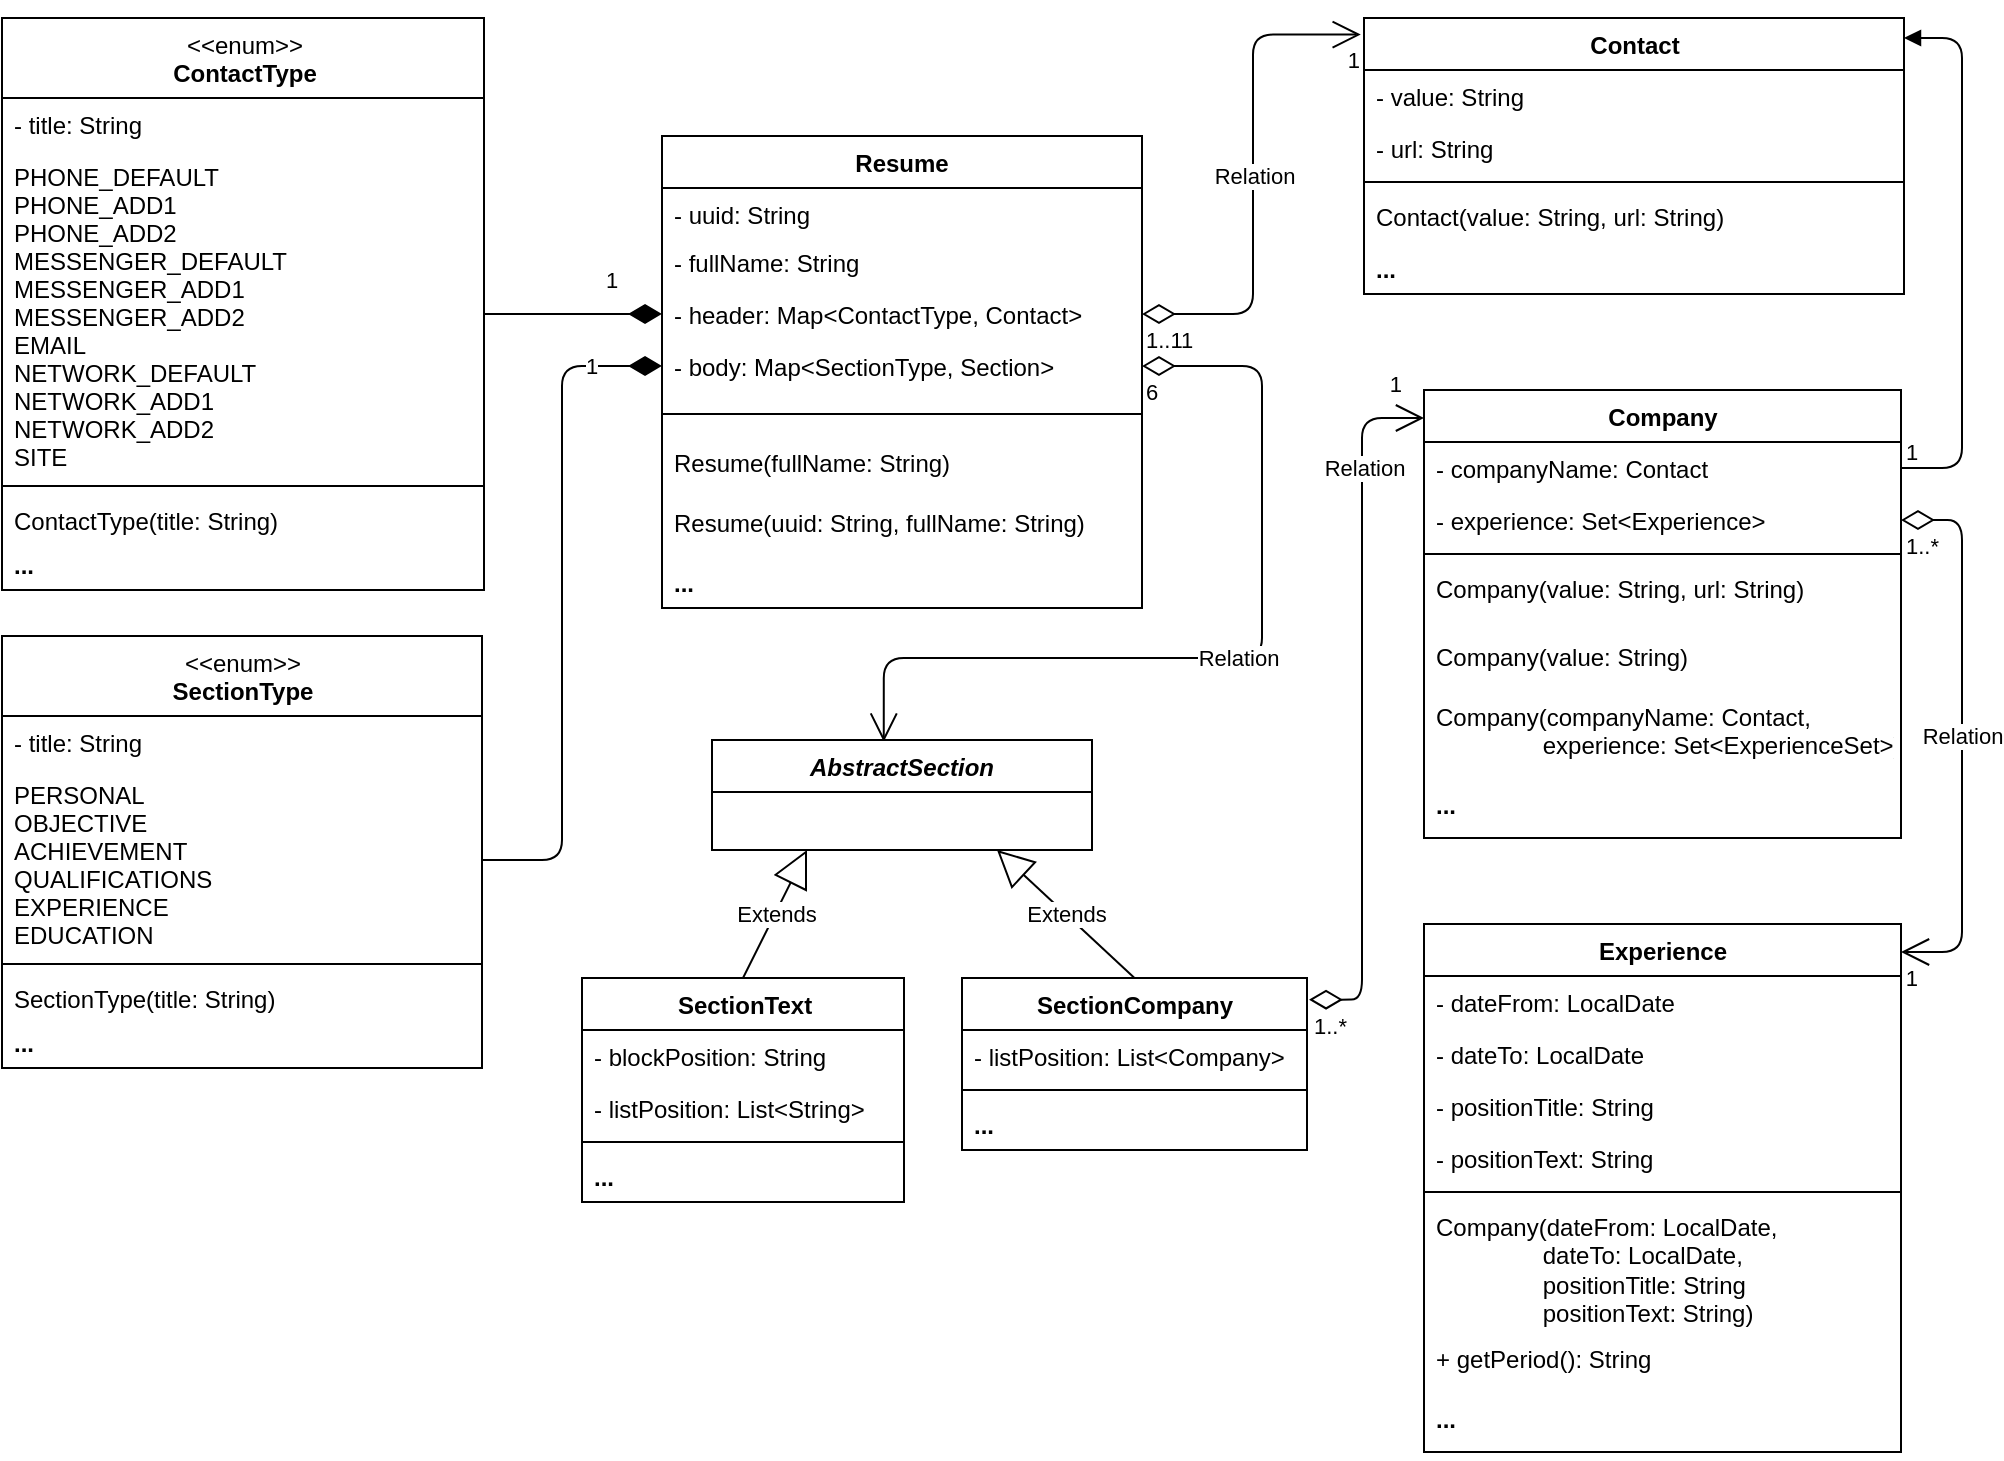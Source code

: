 <mxfile version="15.8.7" type="device"><diagram id="C5RBs43oDa-KdzZeNtuy" name="ModelResume"><mxGraphModel dx="964" dy="689" grid="1" gridSize="10" guides="1" tooltips="1" connect="1" arrows="1" fold="1" page="1" pageScale="1" pageWidth="1169" pageHeight="827" background="none" math="0" shadow="0"><root><mxCell id="WIyWlLk6GJQsqaUBKTNV-0"/><mxCell id="WIyWlLk6GJQsqaUBKTNV-1" parent="WIyWlLk6GJQsqaUBKTNV-0"/><mxCell id="dTCALStiIMGlmmFK-H2M-1" value="Resume" style="swimlane;fontStyle=1;align=center;verticalAlign=top;childLayout=stackLayout;horizontal=1;startSize=26;horizontalStack=0;resizeParent=1;resizeParentMax=0;resizeLast=0;collapsible=1;marginBottom=0;" parent="WIyWlLk6GJQsqaUBKTNV-1" vertex="1"><mxGeometry x="410" y="89" width="240" height="236" as="geometry"><mxRectangle x="90" y="280" width="80" height="26" as="alternateBounds"/></mxGeometry></mxCell><mxCell id="dTCALStiIMGlmmFK-H2M-2" value="- uuid: String&#10;&#10;" style="text;strokeColor=none;fillColor=none;align=left;verticalAlign=top;spacingLeft=4;spacingRight=4;overflow=hidden;rotatable=0;points=[[0,0.5],[1,0.5]];portConstraint=eastwest;" parent="dTCALStiIMGlmmFK-H2M-1" vertex="1"><mxGeometry y="26" width="240" height="24" as="geometry"/></mxCell><mxCell id="dTCALStiIMGlmmFK-H2M-10" value="- fullName: String" style="text;strokeColor=none;fillColor=none;align=left;verticalAlign=top;spacingLeft=4;spacingRight=4;overflow=hidden;rotatable=0;points=[[0,0.5],[1,0.5]];portConstraint=eastwest;" parent="dTCALStiIMGlmmFK-H2M-1" vertex="1"><mxGeometry y="50" width="240" height="26" as="geometry"/></mxCell><mxCell id="dTCALStiIMGlmmFK-H2M-12" value="- header: Map&lt;ContactType, Contact&gt;" style="text;strokeColor=none;fillColor=none;align=left;verticalAlign=top;spacingLeft=4;spacingRight=4;overflow=hidden;rotatable=0;points=[[0,0.5],[1,0.5]];portConstraint=eastwest;" parent="dTCALStiIMGlmmFK-H2M-1" vertex="1"><mxGeometry y="76" width="240" height="26" as="geometry"/></mxCell><mxCell id="dTCALStiIMGlmmFK-H2M-11" value="- body: Map&lt;SectionType, Section&gt;" style="text;strokeColor=none;fillColor=none;align=left;verticalAlign=top;spacingLeft=4;spacingRight=4;overflow=hidden;rotatable=0;points=[[0,0.5],[1,0.5]];portConstraint=eastwest;" parent="dTCALStiIMGlmmFK-H2M-1" vertex="1"><mxGeometry y="102" width="240" height="26" as="geometry"/></mxCell><mxCell id="dTCALStiIMGlmmFK-H2M-3" value="" style="line;strokeWidth=1;fillColor=none;align=left;verticalAlign=middle;spacingTop=-1;spacingLeft=3;spacingRight=3;rotatable=0;labelPosition=right;points=[];portConstraint=eastwest;" parent="dTCALStiIMGlmmFK-H2M-1" vertex="1"><mxGeometry y="128" width="240" height="22" as="geometry"/></mxCell><mxCell id="dTCALStiIMGlmmFK-H2M-52" value="&lt;div style=&quot;text-align: center&quot;&gt;&lt;span style=&quot;text-align: left&quot;&gt;Resume(fullName: String)&lt;/span&gt;&lt;br&gt;&lt;/div&gt;" style="text;strokeColor=none;fillColor=none;align=left;verticalAlign=top;spacingLeft=4;spacingRight=4;overflow=hidden;rotatable=0;points=[[0,0.5],[1,0.5]];portConstraint=eastwest;html=1;" parent="dTCALStiIMGlmmFK-H2M-1" vertex="1"><mxGeometry y="150" width="240" height="30" as="geometry"/></mxCell><mxCell id="dTCALStiIMGlmmFK-H2M-56" value="&lt;div style=&quot;text-align: center&quot;&gt;&lt;span style=&quot;text-align: left&quot;&gt;Resume(uuid: String, fullName: String)&lt;/span&gt;&lt;br&gt;&lt;/div&gt;" style="text;strokeColor=none;fillColor=none;align=left;verticalAlign=top;spacingLeft=4;spacingRight=4;overflow=hidden;rotatable=0;points=[[0,0.5],[1,0.5]];portConstraint=eastwest;html=1;" parent="dTCALStiIMGlmmFK-H2M-1" vertex="1"><mxGeometry y="180" width="240" height="30" as="geometry"/></mxCell><mxCell id="dTCALStiIMGlmmFK-H2M-69" value="..." style="text;strokeColor=none;fillColor=none;align=left;verticalAlign=top;spacingLeft=4;spacingRight=4;overflow=hidden;rotatable=0;points=[[0,0.5],[1,0.5]];portConstraint=eastwest;fontStyle=1" parent="dTCALStiIMGlmmFK-H2M-1" vertex="1"><mxGeometry y="210" width="240" height="26" as="geometry"/></mxCell><mxCell id="dTCALStiIMGlmmFK-H2M-5" value="Relation" style="endArrow=open;html=1;endSize=12;startArrow=diamondThin;startSize=14;startFill=0;edgeStyle=orthogonalEdgeStyle;rounded=1;strokeColor=default;strokeWidth=1;entryX=-0.006;entryY=0.06;entryDx=0;entryDy=0;entryPerimeter=0;" parent="WIyWlLk6GJQsqaUBKTNV-1" source="dTCALStiIMGlmmFK-H2M-12" target="dTCALStiIMGlmmFK-H2M-65" edge="1"><mxGeometry relative="1" as="geometry"><mxPoint x="720" y="110" as="sourcePoint"/><mxPoint x="880" y="110" as="targetPoint"/></mxGeometry></mxCell><mxCell id="dTCALStiIMGlmmFK-H2M-6" value="1..11" style="edgeLabel;resizable=0;html=1;align=left;verticalAlign=top;" parent="dTCALStiIMGlmmFK-H2M-5" connectable="0" vertex="1"><mxGeometry x="-1" relative="1" as="geometry"/></mxCell><mxCell id="dTCALStiIMGlmmFK-H2M-7" value="1" style="edgeLabel;resizable=0;html=1;align=right;verticalAlign=top;" parent="dTCALStiIMGlmmFK-H2M-5" connectable="0" vertex="1"><mxGeometry x="1" relative="1" as="geometry"/></mxCell><mxCell id="dTCALStiIMGlmmFK-H2M-23" value="&lt;span style=&quot;font-weight: normal&quot;&gt;&amp;lt;&amp;lt;enum&amp;gt;&amp;gt;&lt;/span&gt;&lt;br&gt;ContactType" style="swimlane;fontStyle=1;align=center;verticalAlign=top;childLayout=stackLayout;horizontal=1;startSize=40;horizontalStack=0;resizeParent=1;resizeParentMax=0;resizeLast=0;collapsible=1;marginBottom=0;html=1;" parent="WIyWlLk6GJQsqaUBKTNV-1" vertex="1"><mxGeometry x="80" y="30" width="241" height="286" as="geometry"/></mxCell><mxCell id="dTCALStiIMGlmmFK-H2M-24" value="- title: String" style="text;strokeColor=none;fillColor=none;align=left;verticalAlign=top;spacingLeft=4;spacingRight=4;overflow=hidden;rotatable=0;points=[[0,0.5],[1,0.5]];portConstraint=eastwest;" parent="dTCALStiIMGlmmFK-H2M-23" vertex="1"><mxGeometry y="40" width="241" height="26" as="geometry"/></mxCell><mxCell id="dTCALStiIMGlmmFK-H2M-32" value="PHONE_DEFAULT&#10;PHONE_ADD1&#10;PHONE_ADD2&#10;MESSENGER_DEFAULT&#10;MESSENGER_ADD1&#10;MESSENGER_ADD2&#10;EMAIL&#10;NETWORK_DEFAULT&#10;NETWORK_ADD1&#10;NETWORK_ADD2&#10;SITE" style="text;strokeColor=none;fillColor=none;align=left;verticalAlign=top;spacingLeft=4;spacingRight=4;overflow=hidden;rotatable=0;points=[[0,0.5],[1,0.5]];portConstraint=eastwest;" parent="dTCALStiIMGlmmFK-H2M-23" vertex="1"><mxGeometry y="66" width="241" height="164" as="geometry"/></mxCell><mxCell id="dTCALStiIMGlmmFK-H2M-25" value="" style="line;strokeWidth=1;fillColor=none;align=left;verticalAlign=middle;spacingTop=-1;spacingLeft=3;spacingRight=3;rotatable=0;labelPosition=right;points=[];portConstraint=eastwest;" parent="dTCALStiIMGlmmFK-H2M-23" vertex="1"><mxGeometry y="230" width="241" height="8" as="geometry"/></mxCell><mxCell id="dTCALStiIMGlmmFK-H2M-35" value="Contact&lt;span&gt;Type(title: String)&lt;/span&gt;" style="text;strokeColor=none;fillColor=none;align=left;verticalAlign=top;spacingLeft=4;spacingRight=4;overflow=hidden;rotatable=0;points=[[0,0.5],[1,0.5]];portConstraint=eastwest;html=1;" parent="dTCALStiIMGlmmFK-H2M-23" vertex="1"><mxGeometry y="238" width="241" height="22" as="geometry"/></mxCell><mxCell id="dTCALStiIMGlmmFK-H2M-36" value="..." style="text;strokeColor=none;fillColor=none;align=left;verticalAlign=top;spacingLeft=4;spacingRight=4;overflow=hidden;rotatable=0;points=[[0,0.5],[1,0.5]];portConstraint=eastwest;fontStyle=1" parent="dTCALStiIMGlmmFK-H2M-23" vertex="1"><mxGeometry y="260" width="241" height="26" as="geometry"/></mxCell><mxCell id="dTCALStiIMGlmmFK-H2M-37" value="&lt;span style=&quot;font-weight: normal&quot;&gt;&amp;lt;&amp;lt;enum&amp;gt;&amp;gt;&lt;/span&gt;&lt;br&gt;SectionType" style="swimlane;fontStyle=1;align=center;verticalAlign=top;childLayout=stackLayout;horizontal=1;startSize=40;horizontalStack=0;resizeParent=1;resizeParentMax=0;resizeLast=0;collapsible=1;marginBottom=0;html=1;" parent="WIyWlLk6GJQsqaUBKTNV-1" vertex="1"><mxGeometry x="80" y="339" width="240" height="216" as="geometry"/></mxCell><mxCell id="dTCALStiIMGlmmFK-H2M-38" value="- title: String" style="text;strokeColor=none;fillColor=none;align=left;verticalAlign=top;spacingLeft=4;spacingRight=4;overflow=hidden;rotatable=0;points=[[0,0.5],[1,0.5]];portConstraint=eastwest;" parent="dTCALStiIMGlmmFK-H2M-37" vertex="1"><mxGeometry y="40" width="240" height="26" as="geometry"/></mxCell><mxCell id="dTCALStiIMGlmmFK-H2M-39" value="PERSONAL&#10;OBJECTIVE&#10;ACHIEVEMENT&#10;QUALIFICATIONS&#10;EXPERIENCE&#10;EDUCATION" style="text;strokeColor=none;fillColor=none;align=left;verticalAlign=top;spacingLeft=4;spacingRight=4;overflow=hidden;rotatable=0;points=[[0,0.5],[1,0.5]];portConstraint=eastwest;" parent="dTCALStiIMGlmmFK-H2M-37" vertex="1"><mxGeometry y="66" width="240" height="94" as="geometry"/></mxCell><mxCell id="dTCALStiIMGlmmFK-H2M-40" value="" style="line;strokeWidth=1;fillColor=none;align=left;verticalAlign=middle;spacingTop=-1;spacingLeft=3;spacingRight=3;rotatable=0;labelPosition=right;points=[];portConstraint=eastwest;" parent="dTCALStiIMGlmmFK-H2M-37" vertex="1"><mxGeometry y="160" width="240" height="8" as="geometry"/></mxCell><mxCell id="dTCALStiIMGlmmFK-H2M-42" value="&lt;div style=&quot;text-align: center&quot;&gt;&lt;span style=&quot;text-align: left&quot;&gt;SectionType(title: String)&lt;/span&gt;&lt;br&gt;&lt;/div&gt;" style="text;strokeColor=none;fillColor=none;align=left;verticalAlign=top;spacingLeft=4;spacingRight=4;overflow=hidden;rotatable=0;points=[[0,0.5],[1,0.5]];portConstraint=eastwest;html=1;" parent="dTCALStiIMGlmmFK-H2M-37" vertex="1"><mxGeometry y="168" width="240" height="22" as="geometry"/></mxCell><mxCell id="dTCALStiIMGlmmFK-H2M-44" value="..." style="text;strokeColor=none;fillColor=none;align=left;verticalAlign=top;spacingLeft=4;spacingRight=4;overflow=hidden;rotatable=0;points=[[0,0.5],[1,0.5]];portConstraint=eastwest;fontStyle=1" parent="dTCALStiIMGlmmFK-H2M-37" vertex="1"><mxGeometry y="190" width="240" height="26" as="geometry"/></mxCell><mxCell id="dTCALStiIMGlmmFK-H2M-45" value="1" style="endArrow=none;html=1;endSize=12;startArrow=diamondThin;startSize=14;startFill=1;edgeStyle=orthogonalEdgeStyle;align=left;verticalAlign=bottom;rounded=1;strokeColor=default;strokeWidth=1;exitX=0;exitY=0.5;exitDx=0;exitDy=0;endFill=0;" parent="WIyWlLk6GJQsqaUBKTNV-1" source="dTCALStiIMGlmmFK-H2M-11" target="dTCALStiIMGlmmFK-H2M-39" edge="1"><mxGeometry x="-0.651" y="10" relative="1" as="geometry"><mxPoint x="365" y="409" as="sourcePoint"/><mxPoint x="240" y="510" as="targetPoint"/><Array as="points"><mxPoint x="360" y="204"/><mxPoint x="360" y="451"/></Array><mxPoint as="offset"/></mxGeometry></mxCell><mxCell id="dTCALStiIMGlmmFK-H2M-47" value="1" style="endArrow=none;html=1;endSize=12;startArrow=diamondThin;startSize=14;startFill=1;edgeStyle=orthogonalEdgeStyle;align=left;verticalAlign=bottom;rounded=1;strokeColor=default;strokeWidth=1;exitX=0;exitY=0.5;exitDx=0;exitDy=0;entryX=1;entryY=0.5;entryDx=0;entryDy=0;endFill=0;" parent="WIyWlLk6GJQsqaUBKTNV-1" source="dTCALStiIMGlmmFK-H2M-12" target="dTCALStiIMGlmmFK-H2M-32" edge="1"><mxGeometry x="-0.318" y="-8" relative="1" as="geometry"><mxPoint x="365" y="120" as="sourcePoint"/><mxPoint x="310" y="180" as="targetPoint"/><mxPoint as="offset"/></mxGeometry></mxCell><mxCell id="dTCALStiIMGlmmFK-H2M-59" value="Relation" style="endArrow=open;html=1;endSize=12;startArrow=diamondThin;startSize=14;startFill=0;edgeStyle=orthogonalEdgeStyle;rounded=1;strokeColor=default;strokeWidth=1;exitX=1;exitY=0.5;exitDx=0;exitDy=0;entryX=0.452;entryY=0.015;entryDx=0;entryDy=0;entryPerimeter=0;" parent="WIyWlLk6GJQsqaUBKTNV-1" source="dTCALStiIMGlmmFK-H2M-11" target="r3Xj8yKqvRe7KrS5GJ3n-0" edge="1"><mxGeometry relative="1" as="geometry"><mxPoint x="700" y="180" as="sourcePoint"/><mxPoint x="538" y="360" as="targetPoint"/><Array as="points"><mxPoint x="710" y="204"/><mxPoint x="710" y="350"/><mxPoint x="521" y="350"/></Array></mxGeometry></mxCell><mxCell id="dTCALStiIMGlmmFK-H2M-60" value="6" style="edgeLabel;resizable=0;html=1;align=left;verticalAlign=top;" parent="dTCALStiIMGlmmFK-H2M-59" connectable="0" vertex="1"><mxGeometry x="-1" relative="1" as="geometry"/></mxCell><mxCell id="dTCALStiIMGlmmFK-H2M-61" value="1" style="edgeLabel;resizable=0;html=1;align=right;verticalAlign=top;" parent="dTCALStiIMGlmmFK-H2M-59" connectable="0" vertex="1"><mxGeometry x="1" relative="1" as="geometry"/></mxCell><mxCell id="dTCALStiIMGlmmFK-H2M-65" value="Contact" style="swimlane;fontStyle=1;align=center;verticalAlign=top;childLayout=stackLayout;horizontal=1;startSize=26;horizontalStack=0;resizeParent=1;resizeParentMax=0;resizeLast=0;collapsible=1;marginBottom=0;strokeColor=default;html=1;" parent="WIyWlLk6GJQsqaUBKTNV-1" vertex="1"><mxGeometry x="761" y="30" width="270" height="138" as="geometry"/></mxCell><mxCell id="dTCALStiIMGlmmFK-H2M-70" value="- value: String" style="text;strokeColor=none;fillColor=none;align=left;verticalAlign=top;spacingLeft=4;spacingRight=4;overflow=hidden;rotatable=0;points=[[0,0.5],[1,0.5]];portConstraint=eastwest;html=1;" parent="dTCALStiIMGlmmFK-H2M-65" vertex="1"><mxGeometry y="26" width="270" height="26" as="geometry"/></mxCell><mxCell id="dTCALStiIMGlmmFK-H2M-71" value="- url: String" style="text;strokeColor=none;fillColor=none;align=left;verticalAlign=top;spacingLeft=4;spacingRight=4;overflow=hidden;rotatable=0;points=[[0,0.5],[1,0.5]];portConstraint=eastwest;html=1;" parent="dTCALStiIMGlmmFK-H2M-65" vertex="1"><mxGeometry y="52" width="270" height="26" as="geometry"/></mxCell><mxCell id="dTCALStiIMGlmmFK-H2M-67" value="" style="line;strokeWidth=1;fillColor=none;align=left;verticalAlign=middle;spacingTop=-1;spacingLeft=3;spacingRight=3;rotatable=0;labelPosition=right;points=[];portConstraint=eastwest;html=1;" parent="dTCALStiIMGlmmFK-H2M-65" vertex="1"><mxGeometry y="78" width="270" height="8" as="geometry"/></mxCell><mxCell id="dTCALStiIMGlmmFK-H2M-68" value="Contact(value: String, url: String)" style="text;strokeColor=none;fillColor=none;align=left;verticalAlign=top;spacingLeft=4;spacingRight=4;overflow=hidden;rotatable=0;points=[[0,0.5],[1,0.5]];portConstraint=eastwest;html=1;" parent="dTCALStiIMGlmmFK-H2M-65" vertex="1"><mxGeometry y="86" width="270" height="26" as="geometry"/></mxCell><mxCell id="dTCALStiIMGlmmFK-H2M-75" value="&lt;b&gt;...&lt;/b&gt;" style="text;strokeColor=none;fillColor=none;align=left;verticalAlign=top;spacingLeft=4;spacingRight=4;overflow=hidden;rotatable=0;points=[[0,0.5],[1,0.5]];portConstraint=eastwest;html=1;" parent="dTCALStiIMGlmmFK-H2M-65" vertex="1"><mxGeometry y="112" width="270" height="26" as="geometry"/></mxCell><mxCell id="dTCALStiIMGlmmFK-H2M-82" value="SectionText" style="swimlane;fontStyle=1;align=center;verticalAlign=top;childLayout=stackLayout;horizontal=1;startSize=26;horizontalStack=0;resizeParent=1;resizeParentMax=0;resizeLast=0;collapsible=1;marginBottom=0;strokeColor=default;html=1;" parent="WIyWlLk6GJQsqaUBKTNV-1" vertex="1"><mxGeometry x="370" y="510" width="161" height="112" as="geometry"/></mxCell><mxCell id="0v4GrgP6k1d6mFalVxj8-1" value="- blockPosition: String" style="text;strokeColor=none;fillColor=none;align=left;verticalAlign=top;spacingLeft=4;spacingRight=4;overflow=hidden;rotatable=0;points=[[0,0.5],[1,0.5]];portConstraint=eastwest;html=1;" parent="dTCALStiIMGlmmFK-H2M-82" vertex="1"><mxGeometry y="26" width="161" height="26" as="geometry"/></mxCell><mxCell id="dTCALStiIMGlmmFK-H2M-86" value="- listPosition: List&amp;lt;String&amp;gt;" style="text;strokeColor=none;fillColor=none;align=left;verticalAlign=top;spacingLeft=4;spacingRight=4;overflow=hidden;rotatable=0;points=[[0,0.5],[1,0.5]];portConstraint=eastwest;html=1;" parent="dTCALStiIMGlmmFK-H2M-82" vertex="1"><mxGeometry y="52" width="161" height="26" as="geometry"/></mxCell><mxCell id="dTCALStiIMGlmmFK-H2M-84" value="" style="line;strokeWidth=1;fillColor=none;align=left;verticalAlign=middle;spacingTop=-1;spacingLeft=3;spacingRight=3;rotatable=0;labelPosition=right;points=[];portConstraint=eastwest;html=1;" parent="dTCALStiIMGlmmFK-H2M-82" vertex="1"><mxGeometry y="78" width="161" height="8" as="geometry"/></mxCell><mxCell id="dTCALStiIMGlmmFK-H2M-87" value="&lt;b&gt;...&lt;/b&gt;" style="text;strokeColor=none;fillColor=none;align=left;verticalAlign=top;spacingLeft=4;spacingRight=4;overflow=hidden;rotatable=0;points=[[0,0.5],[1,0.5]];portConstraint=eastwest;html=1;" parent="dTCALStiIMGlmmFK-H2M-82" vertex="1"><mxGeometry y="86" width="161" height="26" as="geometry"/></mxCell><mxCell id="dTCALStiIMGlmmFK-H2M-104" value="SectionCompany" style="swimlane;fontStyle=1;align=center;verticalAlign=top;childLayout=stackLayout;horizontal=1;startSize=26;horizontalStack=0;resizeParent=1;resizeParentMax=0;resizeLast=0;collapsible=1;marginBottom=0;strokeColor=default;html=1;" parent="WIyWlLk6GJQsqaUBKTNV-1" vertex="1"><mxGeometry x="560" y="510" width="172.5" height="86" as="geometry"/></mxCell><mxCell id="dTCALStiIMGlmmFK-H2M-105" value="- listPosition: List&amp;lt;Company&amp;gt;" style="text;strokeColor=none;fillColor=none;align=left;verticalAlign=top;spacingLeft=4;spacingRight=4;overflow=hidden;rotatable=0;points=[[0,0.5],[1,0.5]];portConstraint=eastwest;html=1;" parent="dTCALStiIMGlmmFK-H2M-104" vertex="1"><mxGeometry y="26" width="172.5" height="26" as="geometry"/></mxCell><mxCell id="dTCALStiIMGlmmFK-H2M-106" value="" style="line;strokeWidth=1;fillColor=none;align=left;verticalAlign=middle;spacingTop=-1;spacingLeft=3;spacingRight=3;rotatable=0;labelPosition=right;points=[];portConstraint=eastwest;html=1;" parent="dTCALStiIMGlmmFK-H2M-104" vertex="1"><mxGeometry y="52" width="172.5" height="8" as="geometry"/></mxCell><mxCell id="dTCALStiIMGlmmFK-H2M-108" value="&lt;b&gt;...&lt;/b&gt;" style="text;strokeColor=none;fillColor=none;align=left;verticalAlign=top;spacingLeft=4;spacingRight=4;overflow=hidden;rotatable=0;points=[[0,0.5],[1,0.5]];portConstraint=eastwest;html=1;" parent="dTCALStiIMGlmmFK-H2M-104" vertex="1"><mxGeometry y="60" width="172.5" height="26" as="geometry"/></mxCell><mxCell id="dTCALStiIMGlmmFK-H2M-110" value="Company" style="swimlane;fontStyle=1;align=center;verticalAlign=top;childLayout=stackLayout;horizontal=1;startSize=26;horizontalStack=0;resizeParent=1;resizeParentMax=0;resizeLast=0;collapsible=1;marginBottom=0;strokeColor=default;html=1;" parent="WIyWlLk6GJQsqaUBKTNV-1" vertex="1"><mxGeometry x="791" y="216" width="238.5" height="224" as="geometry"/></mxCell><mxCell id="dTCALStiIMGlmmFK-H2M-111" value="- companyName: Contact" style="text;strokeColor=none;fillColor=none;align=left;verticalAlign=top;spacingLeft=4;spacingRight=4;overflow=hidden;rotatable=0;points=[[0,0.5],[1,0.5]];portConstraint=eastwest;html=1;" parent="dTCALStiIMGlmmFK-H2M-110" vertex="1"><mxGeometry y="26" width="238.5" height="26" as="geometry"/></mxCell><mxCell id="dTCALStiIMGlmmFK-H2M-118" value="- experience: Set&amp;lt;Experience&amp;gt;" style="text;strokeColor=none;fillColor=none;align=left;verticalAlign=top;spacingLeft=4;spacingRight=4;overflow=hidden;rotatable=0;points=[[0,0.5],[1,0.5]];portConstraint=eastwest;html=1;" parent="dTCALStiIMGlmmFK-H2M-110" vertex="1"><mxGeometry y="52" width="238.5" height="26" as="geometry"/></mxCell><mxCell id="dTCALStiIMGlmmFK-H2M-112" value="" style="line;strokeWidth=1;fillColor=none;align=left;verticalAlign=middle;spacingTop=-1;spacingLeft=3;spacingRight=3;rotatable=0;labelPosition=right;points=[];portConstraint=eastwest;html=1;" parent="dTCALStiIMGlmmFK-H2M-110" vertex="1"><mxGeometry y="78" width="238.5" height="8" as="geometry"/></mxCell><mxCell id="dTCALStiIMGlmmFK-H2M-113" value="Company(value: String, url: String)" style="text;strokeColor=none;fillColor=none;align=left;verticalAlign=top;spacingLeft=4;spacingRight=4;overflow=hidden;rotatable=0;points=[[0,0.5],[1,0.5]];portConstraint=eastwest;html=1;" parent="dTCALStiIMGlmmFK-H2M-110" vertex="1"><mxGeometry y="86" width="238.5" height="34" as="geometry"/></mxCell><mxCell id="0v4GrgP6k1d6mFalVxj8-5" value="Company(value: String)" style="text;strokeColor=none;fillColor=none;align=left;verticalAlign=top;spacingLeft=4;spacingRight=4;overflow=hidden;rotatable=0;points=[[0,0.5],[1,0.5]];portConstraint=eastwest;html=1;" parent="dTCALStiIMGlmmFK-H2M-110" vertex="1"><mxGeometry y="120" width="238.5" height="30" as="geometry"/></mxCell><mxCell id="0v4GrgP6k1d6mFalVxj8-4" value="Company(companyName: Contact,&lt;br&gt;&lt;span style=&quot;white-space: pre&quot;&gt;&#9;&lt;/span&gt;&lt;span style=&quot;white-space: pre&quot;&gt;&#9;&lt;/span&gt;experience: Set&amp;lt;ExperienceSet&amp;gt;)" style="text;strokeColor=none;fillColor=none;align=left;verticalAlign=top;spacingLeft=4;spacingRight=4;overflow=hidden;rotatable=0;points=[[0,0.5],[1,0.5]];portConstraint=eastwest;html=1;" parent="dTCALStiIMGlmmFK-H2M-110" vertex="1"><mxGeometry y="150" width="238.5" height="44" as="geometry"/></mxCell><mxCell id="Jql5WIMoICSw8YWrxN4U-17" value="&lt;b&gt;...&lt;/b&gt;" style="text;strokeColor=none;fillColor=none;align=left;verticalAlign=top;spacingLeft=4;spacingRight=4;overflow=hidden;rotatable=0;points=[[0,0.5],[1,0.5]];portConstraint=eastwest;html=1;" parent="dTCALStiIMGlmmFK-H2M-110" vertex="1"><mxGeometry y="194" width="238.5" height="30" as="geometry"/></mxCell><mxCell id="dTCALStiIMGlmmFK-H2M-116" value="" style="endArrow=block;endFill=1;html=1;edgeStyle=orthogonalEdgeStyle;align=left;verticalAlign=top;rounded=1;strokeColor=default;strokeWidth=1;exitX=1;exitY=0.5;exitDx=0;exitDy=0;" parent="WIyWlLk6GJQsqaUBKTNV-1" source="dTCALStiIMGlmmFK-H2M-111" target="dTCALStiIMGlmmFK-H2M-65" edge="1"><mxGeometry x="-1" relative="1" as="geometry"><mxPoint x="1020" y="240" as="sourcePoint"/><mxPoint x="1190" y="250" as="targetPoint"/><Array as="points"><mxPoint x="1060" y="255"/><mxPoint x="1060" y="40"/></Array></mxGeometry></mxCell><mxCell id="dTCALStiIMGlmmFK-H2M-117" value="1" style="edgeLabel;resizable=0;html=1;align=left;verticalAlign=bottom;strokeColor=default;" parent="dTCALStiIMGlmmFK-H2M-116" connectable="0" vertex="1"><mxGeometry x="-1" relative="1" as="geometry"/></mxCell><mxCell id="dTCALStiIMGlmmFK-H2M-119" value="Relation" style="endArrow=open;html=1;endSize=12;startArrow=diamondThin;startSize=14;startFill=0;edgeStyle=orthogonalEdgeStyle;rounded=1;strokeColor=default;strokeWidth=1;exitX=1.006;exitY=0.126;exitDx=0;exitDy=0;exitPerimeter=0;" parent="WIyWlLk6GJQsqaUBKTNV-1" source="dTCALStiIMGlmmFK-H2M-104" target="dTCALStiIMGlmmFK-H2M-110" edge="1"><mxGeometry x="0.681" relative="1" as="geometry"><mxPoint x="730" y="600" as="sourcePoint"/><mxPoint x="851" y="216" as="targetPoint"/><Array as="points"><mxPoint x="760" y="521"/><mxPoint x="760" y="230"/></Array><mxPoint x="1" as="offset"/></mxGeometry></mxCell><mxCell id="dTCALStiIMGlmmFK-H2M-120" value="1..*" style="edgeLabel;resizable=0;html=1;align=left;verticalAlign=top;" parent="dTCALStiIMGlmmFK-H2M-119" connectable="0" vertex="1"><mxGeometry x="-1" relative="1" as="geometry"/></mxCell><mxCell id="dTCALStiIMGlmmFK-H2M-121" value="1" style="edgeLabel;resizable=0;html=1;align=right;verticalAlign=top;" parent="dTCALStiIMGlmmFK-H2M-119" connectable="0" vertex="1"><mxGeometry x="1" relative="1" as="geometry"><mxPoint x="-11" y="-30" as="offset"/></mxGeometry></mxCell><mxCell id="Jql5WIMoICSw8YWrxN4U-2" value="Experience" style="swimlane;fontStyle=1;align=center;verticalAlign=top;childLayout=stackLayout;horizontal=1;startSize=26;horizontalStack=0;resizeParent=1;resizeParentMax=0;resizeLast=0;collapsible=1;marginBottom=0;strokeColor=default;html=1;" parent="WIyWlLk6GJQsqaUBKTNV-1" vertex="1"><mxGeometry x="791" y="483" width="238.5" height="264" as="geometry"/></mxCell><mxCell id="Jql5WIMoICSw8YWrxN4U-4" value="- dateFrom: LocalDate" style="text;strokeColor=none;fillColor=none;align=left;verticalAlign=top;spacingLeft=4;spacingRight=4;overflow=hidden;rotatable=0;points=[[0,0.5],[1,0.5]];portConstraint=eastwest;html=1;" parent="Jql5WIMoICSw8YWrxN4U-2" vertex="1"><mxGeometry y="26" width="238.5" height="26" as="geometry"/></mxCell><mxCell id="Jql5WIMoICSw8YWrxN4U-5" value="- dateTo: LocalDate" style="text;strokeColor=none;fillColor=none;align=left;verticalAlign=top;spacingLeft=4;spacingRight=4;overflow=hidden;rotatable=0;points=[[0,0.5],[1,0.5]];portConstraint=eastwest;html=1;" parent="Jql5WIMoICSw8YWrxN4U-2" vertex="1"><mxGeometry y="52" width="238.5" height="26" as="geometry"/></mxCell><mxCell id="Jql5WIMoICSw8YWrxN4U-6" value="- positionTitle: String" style="text;strokeColor=none;fillColor=none;align=left;verticalAlign=top;spacingLeft=4;spacingRight=4;overflow=hidden;rotatable=0;points=[[0,0.5],[1,0.5]];portConstraint=eastwest;html=1;" parent="Jql5WIMoICSw8YWrxN4U-2" vertex="1"><mxGeometry y="78" width="238.5" height="26" as="geometry"/></mxCell><mxCell id="Jql5WIMoICSw8YWrxN4U-7" value="- positionText: String" style="text;strokeColor=none;fillColor=none;align=left;verticalAlign=top;spacingLeft=4;spacingRight=4;overflow=hidden;rotatable=0;points=[[0,0.5],[1,0.5]];portConstraint=eastwest;html=1;" parent="Jql5WIMoICSw8YWrxN4U-2" vertex="1"><mxGeometry y="104" width="238.5" height="26" as="geometry"/></mxCell><mxCell id="Jql5WIMoICSw8YWrxN4U-8" value="" style="line;strokeWidth=1;fillColor=none;align=left;verticalAlign=middle;spacingTop=-1;spacingLeft=3;spacingRight=3;rotatable=0;labelPosition=right;points=[];portConstraint=eastwest;html=1;" parent="Jql5WIMoICSw8YWrxN4U-2" vertex="1"><mxGeometry y="130" width="238.5" height="8" as="geometry"/></mxCell><mxCell id="Jql5WIMoICSw8YWrxN4U-9" value="Company(dateFrom: LocalDate,&lt;br&gt;&lt;span&gt;&#9;&lt;/span&gt;&lt;span&gt;&#9;&lt;/span&gt;&lt;span&gt;&#9;&lt;/span&gt;&lt;span&gt;&#9;&lt;/span&gt;&lt;span style=&quot;white-space: pre&quot;&gt;&#9;&lt;/span&gt;&lt;span style=&quot;white-space: pre&quot;&gt;&#9;&lt;/span&gt;dateTo: LocalDate,&lt;br&gt;&lt;span&gt;&#9;&lt;/span&gt;&lt;span&gt;&#9;&lt;/span&gt;&lt;span&gt;&#9;&lt;/span&gt;&lt;span&gt;&#9;&lt;/span&gt;&lt;span style=&quot;white-space: pre&quot;&gt;&#9;&lt;/span&gt;&lt;span style=&quot;white-space: pre&quot;&gt;&#9;&lt;/span&gt;positionTitle: String&lt;br&gt;&lt;span&gt;&#9;&lt;/span&gt;&lt;span&gt;&#9;&lt;/span&gt;&lt;span style=&quot;white-space: pre&quot;&gt;&#9;&lt;/span&gt;&lt;span style=&quot;white-space: pre&quot;&gt;&#9;&lt;/span&gt;positionText: String)" style="text;strokeColor=none;fillColor=none;align=left;verticalAlign=top;spacingLeft=4;spacingRight=4;overflow=hidden;rotatable=0;points=[[0,0.5],[1,0.5]];portConstraint=eastwest;html=1;" parent="Jql5WIMoICSw8YWrxN4U-2" vertex="1"><mxGeometry y="138" width="238.5" height="66" as="geometry"/></mxCell><mxCell id="dTCALStiIMGlmmFK-H2M-131" value="+ getPeriod(): String" style="text;strokeColor=none;fillColor=none;align=left;verticalAlign=top;spacingLeft=4;spacingRight=4;overflow=hidden;rotatable=0;points=[[0,0.5],[1,0.5]];portConstraint=eastwest;html=1;" parent="Jql5WIMoICSw8YWrxN4U-2" vertex="1"><mxGeometry y="204" width="238.5" height="30" as="geometry"/></mxCell><mxCell id="Jql5WIMoICSw8YWrxN4U-18" value="&lt;b&gt;...&lt;/b&gt;" style="text;strokeColor=none;fillColor=none;align=left;verticalAlign=top;spacingLeft=4;spacingRight=4;overflow=hidden;rotatable=0;points=[[0,0.5],[1,0.5]];portConstraint=eastwest;html=1;" parent="Jql5WIMoICSw8YWrxN4U-2" vertex="1"><mxGeometry y="234" width="238.5" height="30" as="geometry"/></mxCell><mxCell id="Jql5WIMoICSw8YWrxN4U-11" value="Relation" style="endArrow=open;html=1;endSize=12;startArrow=diamondThin;startSize=14;startFill=0;edgeStyle=orthogonalEdgeStyle;rounded=1;strokeColor=default;strokeWidth=1;exitX=1;exitY=0.5;exitDx=0;exitDy=0;" parent="WIyWlLk6GJQsqaUBKTNV-1" source="dTCALStiIMGlmmFK-H2M-118" target="Jql5WIMoICSw8YWrxN4U-2" edge="1"><mxGeometry relative="1" as="geometry"><mxPoint x="1029.5" y="286.72" as="sourcePoint"/><mxPoint x="1020" y="417" as="targetPoint"/><Array as="points"><mxPoint x="1060" y="281"/><mxPoint x="1060" y="497"/></Array></mxGeometry></mxCell><mxCell id="Jql5WIMoICSw8YWrxN4U-12" value="1..*" style="edgeLabel;resizable=0;html=1;align=left;verticalAlign=top;" parent="Jql5WIMoICSw8YWrxN4U-11" connectable="0" vertex="1"><mxGeometry x="-1" relative="1" as="geometry"/></mxCell><mxCell id="Jql5WIMoICSw8YWrxN4U-13" value="1" style="edgeLabel;resizable=0;html=1;align=right;verticalAlign=top;" parent="Jql5WIMoICSw8YWrxN4U-11" connectable="0" vertex="1"><mxGeometry x="1" relative="1" as="geometry"><mxPoint x="9" as="offset"/></mxGeometry></mxCell><mxCell id="RB9GQx9-vvJhAbWEmLm_-0" value="Extends" style="endArrow=block;endSize=16;endFill=0;html=1;rounded=0;exitX=0.5;exitY=0;exitDx=0;exitDy=0;entryX=0.25;entryY=1;entryDx=0;entryDy=0;" parent="WIyWlLk6GJQsqaUBKTNV-1" source="dTCALStiIMGlmmFK-H2M-82" target="r3Xj8yKqvRe7KrS5GJ3n-0" edge="1"><mxGeometry width="160" relative="1" as="geometry"><mxPoint x="380" y="451" as="sourcePoint"/><mxPoint x="492.8" y="485.402" as="targetPoint"/></mxGeometry></mxCell><mxCell id="RB9GQx9-vvJhAbWEmLm_-1" value="Extends" style="endArrow=block;endSize=16;endFill=0;html=1;rounded=0;exitX=0.5;exitY=0;exitDx=0;exitDy=0;entryX=0.75;entryY=1;entryDx=0;entryDy=0;" parent="WIyWlLk6GJQsqaUBKTNV-1" source="dTCALStiIMGlmmFK-H2M-104" target="r3Xj8yKqvRe7KrS5GJ3n-0" edge="1"><mxGeometry width="160" relative="1" as="geometry"><mxPoint x="331.482" y="547.986" as="sourcePoint"/><mxPoint x="570" y="531" as="targetPoint"/></mxGeometry></mxCell><mxCell id="r3Xj8yKqvRe7KrS5GJ3n-0" value="AbstractSection" style="swimlane;fontStyle=3;align=center;verticalAlign=top;childLayout=stackLayout;horizontal=1;startSize=26;horizontalStack=0;resizeParent=1;resizeParentMax=0;resizeLast=0;collapsible=1;marginBottom=0;" parent="WIyWlLk6GJQsqaUBKTNV-1" vertex="1"><mxGeometry x="435" y="391" width="190" height="55" as="geometry"/></mxCell></root></mxGraphModel></diagram></mxfile>